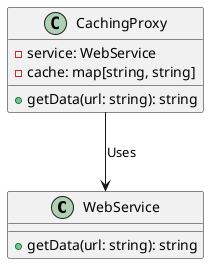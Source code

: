 @startuml
class WebService {
  +getData(url: string): string
}

class CachingProxy {
  -service: WebService
  -cache: map[string, string]
  +getData(url: string): string
}
CachingProxy --> WebService: Uses
@enduml